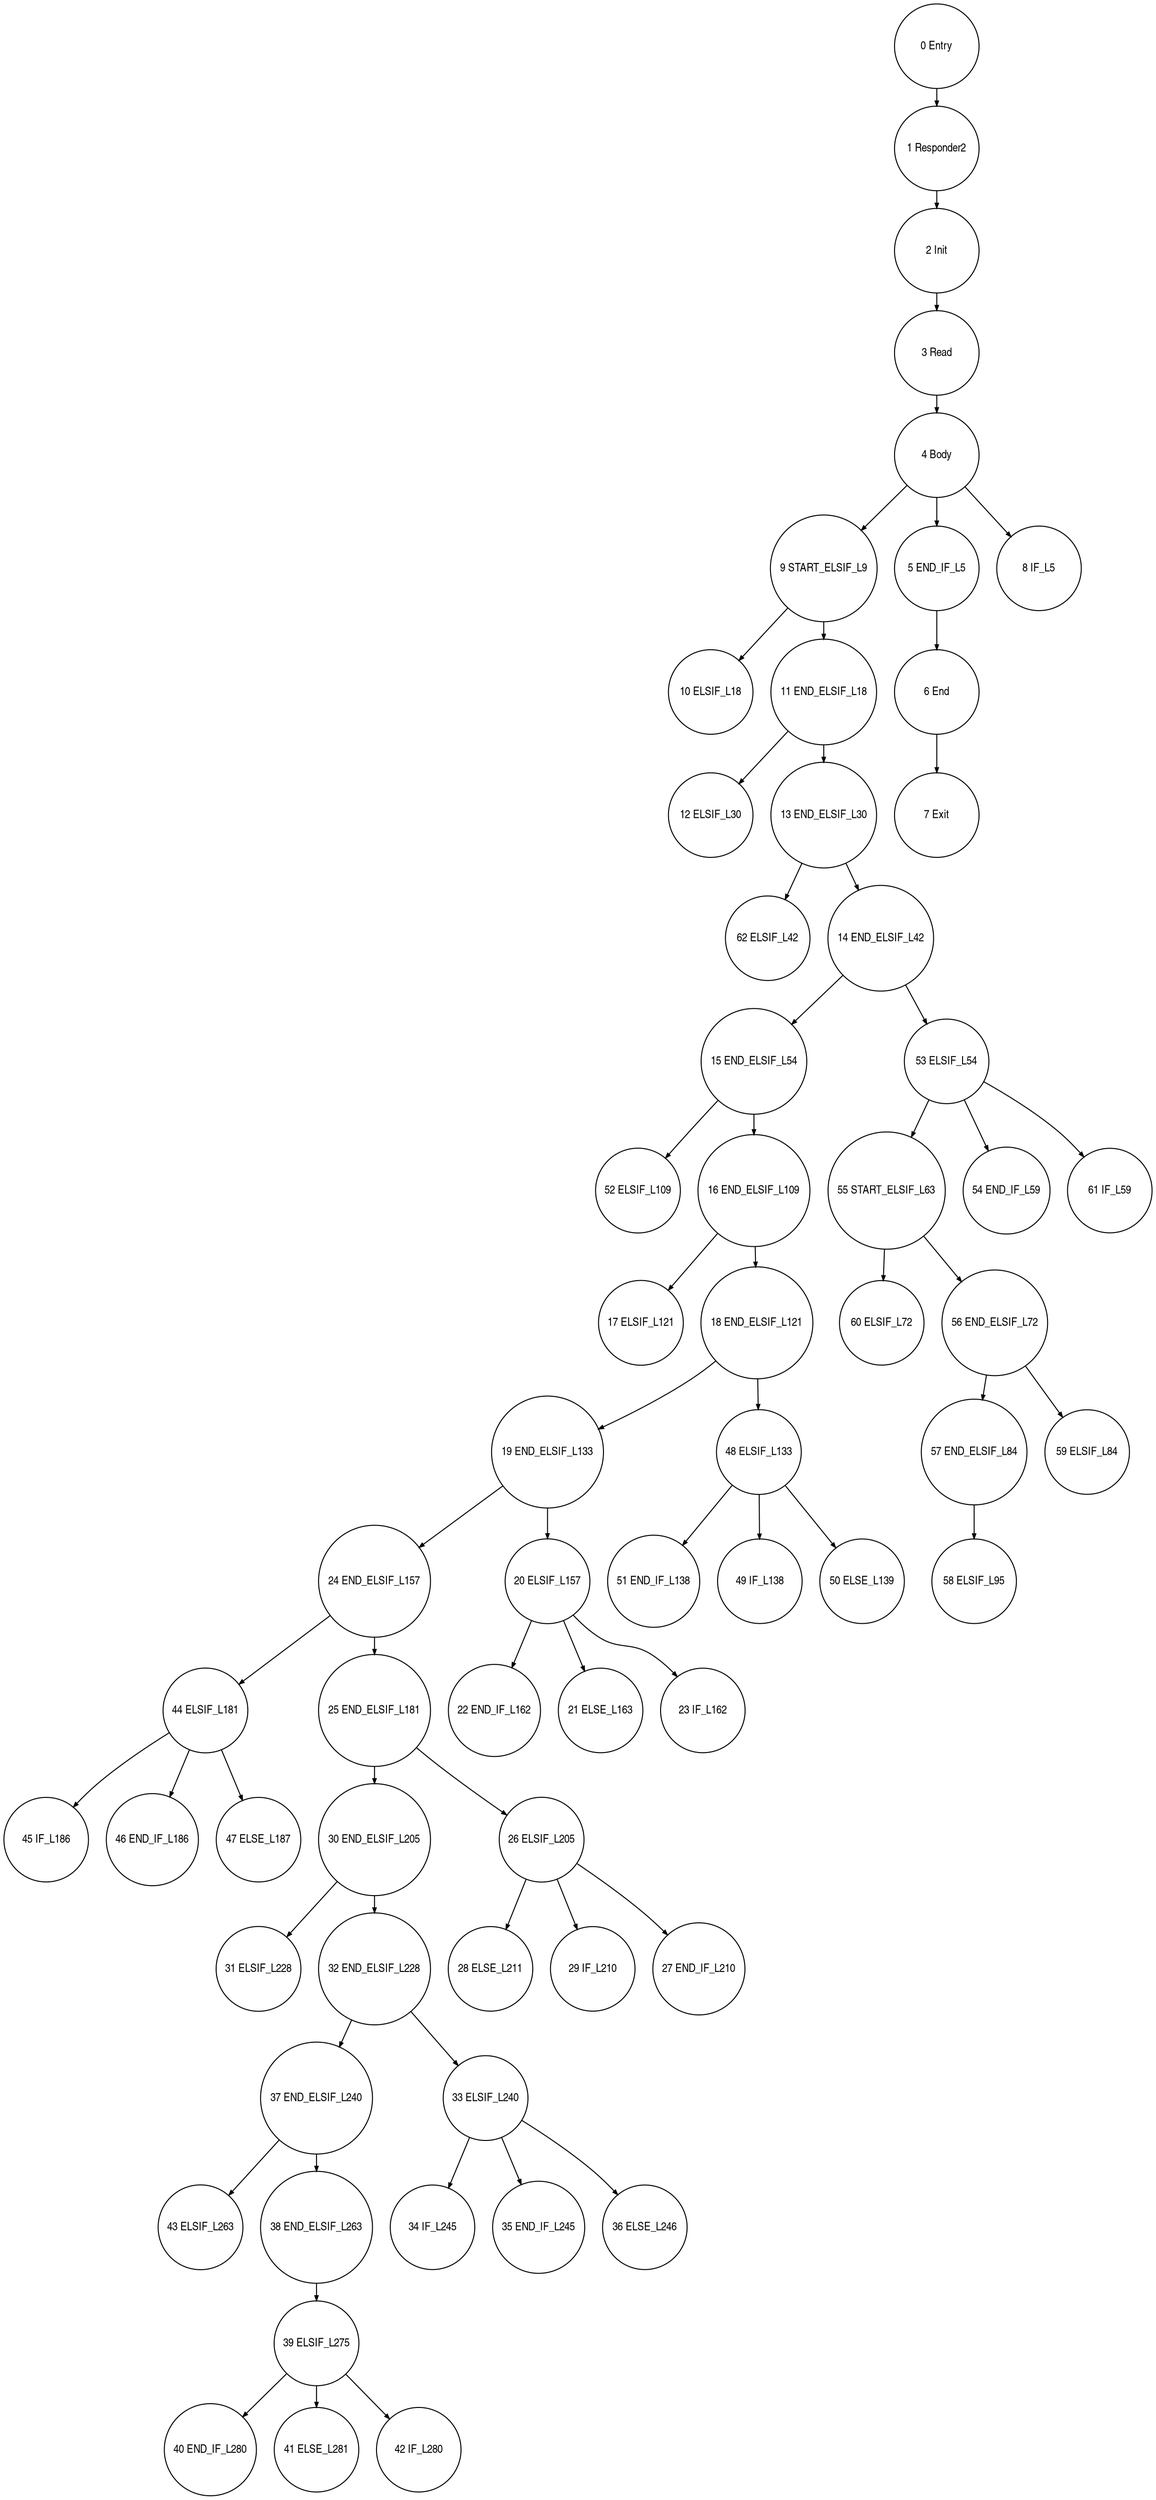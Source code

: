 digraph G {
  ranksep=.25;
  edge [arrowsize=.5]
  node [shape=circle, fontname="ArialNarrow",
        fontsize=12,  height=1.2];
  "10 ELSIF_L18"; "28 ELSE_L211"; "22 END_IF_L162"; "51 END_IF_L138"; "62 ELSIF_L42"; "37 END_ELSIF_L240"; "58 ELSIF_L95"; "40 END_IF_L280"; "49 IF_L138"; "19 END_ELSIF_L133"; "43 ELSIF_L263"; "52 ELSIF_L109"; "38 END_ELSIF_L263"; "9 START_ELSIF_L9"; "30 END_ELSIF_L205"; "17 ELSIF_L121"; "26 ELSIF_L205"; "0 Entry"; "24 END_ELSIF_L157"; "20 ELSIF_L157"; "34 IF_L245"; "4 Body"; "55 START_ELSIF_L63"; "21 ELSE_L163"; "12 ELSIF_L30"; "7 Exit"; "54 END_IF_L59"; "35 END_IF_L245"; "60 ELSIF_L72"; "57 END_ELSIF_L84"; "61 IF_L59"; "29 IF_L210"; "39 ELSIF_L275"; "31 ELSIF_L228"; "14 END_ELSIF_L42"; "13 END_ELSIF_L30"; "11 END_ELSIF_L18"; "44 ELSIF_L181"; "25 END_ELSIF_L181"; "33 ELSIF_L240"; "48 ELSIF_L133"; "41 ELSE_L281"; "45 IF_L186"; "15 END_ELSIF_L54"; "6 End"; "59 ELSIF_L84"; "53 ELSIF_L54"; "56 END_ELSIF_L72"; "5 END_IF_L5"; "2 Init"; "18 END_ELSIF_L121"; "36 ELSE_L246"; "27 END_IF_L210"; "16 END_ELSIF_L109"; "50 ELSE_L139"; "3 Read"; "23 IF_L162"; "42 IF_L280"; "1 Responder2"; "46 END_IF_L186"; "32 END_ELSIF_L228"; "8 IF_L5"; "47 ELSE_L187"; 
  "19 END_ELSIF_L133" -> "20 ELSIF_L157";
  "19 END_ELSIF_L133" -> "24 END_ELSIF_L157";
  "20 ELSIF_L157" -> "21 ELSE_L163";
  "20 ELSIF_L157" -> "22 END_IF_L162";
  "20 ELSIF_L157" -> "23 IF_L162";
  "39 ELSIF_L275" -> "40 END_IF_L280";
  "39 ELSIF_L275" -> "41 ELSE_L281";
  "39 ELSIF_L275" -> "42 IF_L280";
  "3 Read" -> "4 Body";
  "2 Init" -> "3 Read";
  "30 END_ELSIF_L205" -> "31 ELSIF_L228";
  "30 END_ELSIF_L205" -> "32 END_ELSIF_L228";
  "1 Responder2" -> "2 Init";
  "11 END_ELSIF_L18" -> "12 ELSIF_L30";
  "11 END_ELSIF_L18" -> "13 END_ELSIF_L30";
  "38 END_ELSIF_L263" -> "39 ELSIF_L275";
  "15 END_ELSIF_L54" -> "16 END_ELSIF_L109";
  "15 END_ELSIF_L54" -> "52 ELSIF_L109";
  "33 ELSIF_L240" -> "34 IF_L245";
  "33 ELSIF_L240" -> "35 END_IF_L245";
  "33 ELSIF_L240" -> "36 ELSE_L246";
  "25 END_ELSIF_L181" -> "26 ELSIF_L205";
  "25 END_ELSIF_L181" -> "30 END_ELSIF_L205";
  "5 END_IF_L5" -> "6 End";
  "9 START_ELSIF_L9" -> "10 ELSIF_L18";
  "9 START_ELSIF_L9" -> "11 END_ELSIF_L18";
  "6 End" -> "7 Exit";
  "14 END_ELSIF_L42" -> "15 END_ELSIF_L54";
  "14 END_ELSIF_L42" -> "53 ELSIF_L54";
  "48 ELSIF_L133" -> "49 IF_L138";
  "48 ELSIF_L133" -> "50 ELSE_L139";
  "48 ELSIF_L133" -> "51 END_IF_L138";
  "32 END_ELSIF_L228" -> "33 ELSIF_L240";
  "32 END_ELSIF_L228" -> "37 END_ELSIF_L240";
  "0 Entry" -> "1 Responder2";
  "57 END_ELSIF_L84" -> "58 ELSIF_L95";
  "26 ELSIF_L205" -> "27 END_IF_L210";
  "26 ELSIF_L205" -> "28 ELSE_L211";
  "26 ELSIF_L205" -> "29 IF_L210";
  "53 ELSIF_L54" -> "54 END_IF_L59";
  "53 ELSIF_L54" -> "55 START_ELSIF_L63";
  "53 ELSIF_L54" -> "61 IF_L59";
  "4 Body" -> "5 END_IF_L5";
  "4 Body" -> "8 IF_L5";
  "4 Body" -> "9 START_ELSIF_L9";
  "16 END_ELSIF_L109" -> "17 ELSIF_L121";
  "16 END_ELSIF_L109" -> "18 END_ELSIF_L121";
  "55 START_ELSIF_L63" -> "56 END_ELSIF_L72";
  "55 START_ELSIF_L63" -> "60 ELSIF_L72";
  "44 ELSIF_L181" -> "45 IF_L186";
  "44 ELSIF_L181" -> "46 END_IF_L186";
  "44 ELSIF_L181" -> "47 ELSE_L187";
  "18 END_ELSIF_L121" -> "19 END_ELSIF_L133";
  "18 END_ELSIF_L121" -> "48 ELSIF_L133";
  "37 END_ELSIF_L240" -> "38 END_ELSIF_L263";
  "37 END_ELSIF_L240" -> "43 ELSIF_L263";
  "13 END_ELSIF_L30" -> "14 END_ELSIF_L42";
  "13 END_ELSIF_L30" -> "62 ELSIF_L42";
  "24 END_ELSIF_L157" -> "25 END_ELSIF_L181";
  "24 END_ELSIF_L157" -> "44 ELSIF_L181";
  "56 END_ELSIF_L72" -> "57 END_ELSIF_L84";
  "56 END_ELSIF_L72" -> "59 ELSIF_L84";
}

